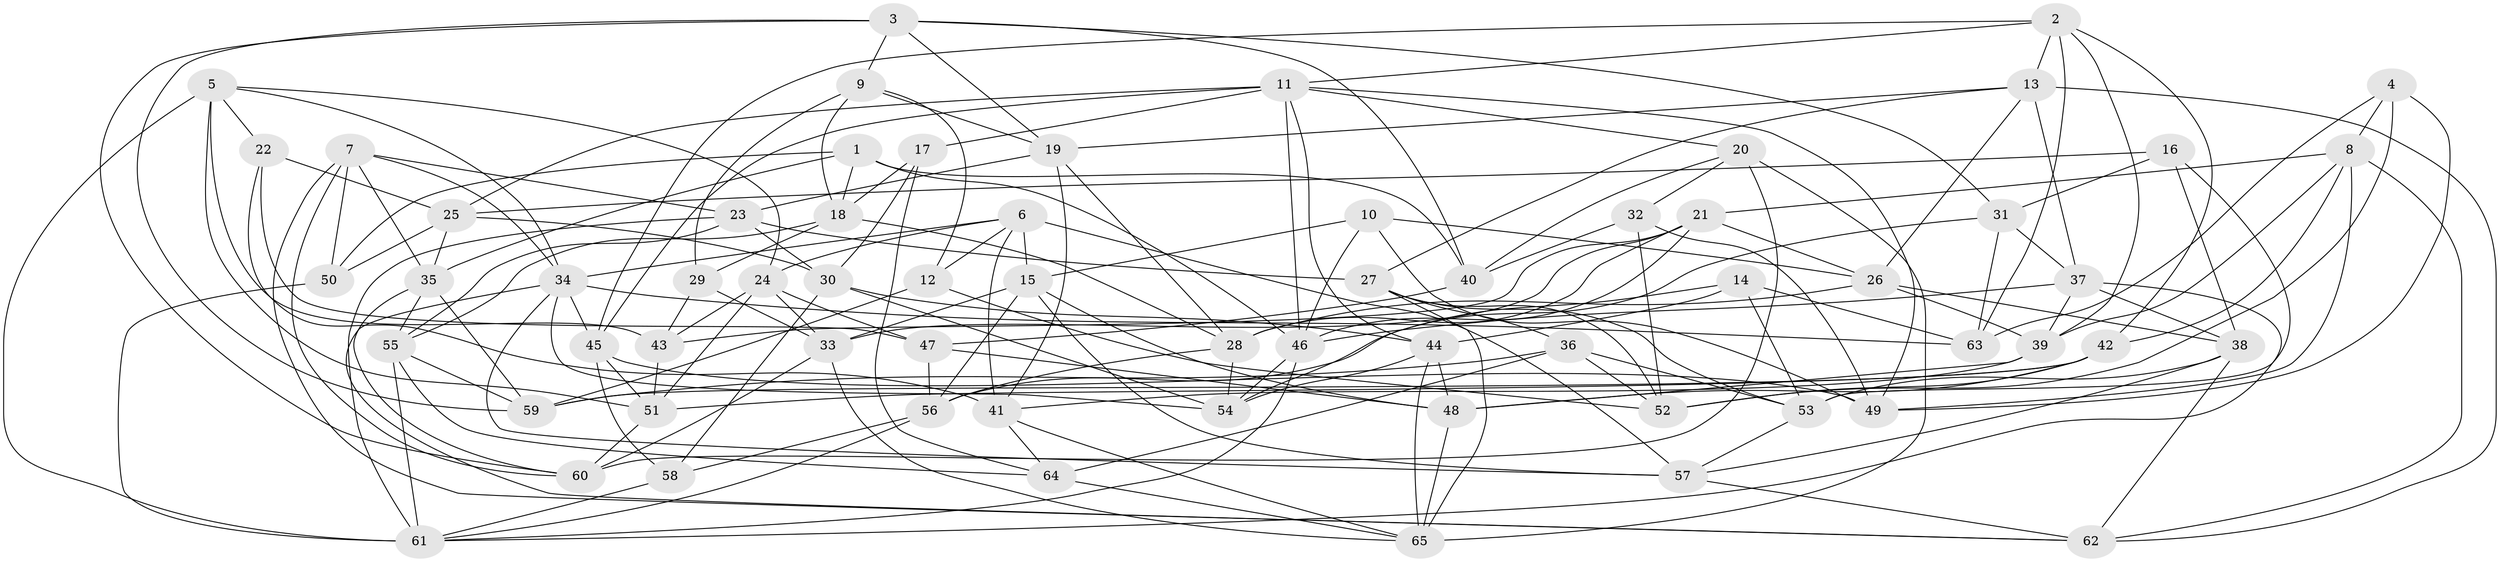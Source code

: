 // original degree distribution, {4: 1.0}
// Generated by graph-tools (version 1.1) at 2025/03/03/09/25 03:03:00]
// undirected, 65 vertices, 183 edges
graph export_dot {
graph [start="1"]
  node [color=gray90,style=filled];
  1;
  2;
  3;
  4;
  5;
  6;
  7;
  8;
  9;
  10;
  11;
  12;
  13;
  14;
  15;
  16;
  17;
  18;
  19;
  20;
  21;
  22;
  23;
  24;
  25;
  26;
  27;
  28;
  29;
  30;
  31;
  32;
  33;
  34;
  35;
  36;
  37;
  38;
  39;
  40;
  41;
  42;
  43;
  44;
  45;
  46;
  47;
  48;
  49;
  50;
  51;
  52;
  53;
  54;
  55;
  56;
  57;
  58;
  59;
  60;
  61;
  62;
  63;
  64;
  65;
  1 -- 18 [weight=1.0];
  1 -- 35 [weight=1.0];
  1 -- 40 [weight=1.0];
  1 -- 46 [weight=2.0];
  1 -- 50 [weight=1.0];
  2 -- 11 [weight=1.0];
  2 -- 13 [weight=1.0];
  2 -- 39 [weight=1.0];
  2 -- 42 [weight=1.0];
  2 -- 45 [weight=1.0];
  2 -- 63 [weight=1.0];
  3 -- 9 [weight=1.0];
  3 -- 19 [weight=1.0];
  3 -- 31 [weight=1.0];
  3 -- 40 [weight=1.0];
  3 -- 59 [weight=1.0];
  3 -- 60 [weight=1.0];
  4 -- 8 [weight=1.0];
  4 -- 49 [weight=1.0];
  4 -- 52 [weight=1.0];
  4 -- 63 [weight=1.0];
  5 -- 22 [weight=1.0];
  5 -- 24 [weight=1.0];
  5 -- 34 [weight=1.0];
  5 -- 43 [weight=1.0];
  5 -- 51 [weight=1.0];
  5 -- 61 [weight=1.0];
  6 -- 12 [weight=1.0];
  6 -- 15 [weight=1.0];
  6 -- 24 [weight=1.0];
  6 -- 34 [weight=1.0];
  6 -- 41 [weight=1.0];
  6 -- 57 [weight=1.0];
  7 -- 23 [weight=1.0];
  7 -- 34 [weight=1.0];
  7 -- 35 [weight=1.0];
  7 -- 50 [weight=1.0];
  7 -- 60 [weight=1.0];
  7 -- 62 [weight=1.0];
  8 -- 21 [weight=1.0];
  8 -- 39 [weight=1.0];
  8 -- 42 [weight=1.0];
  8 -- 49 [weight=1.0];
  8 -- 62 [weight=1.0];
  9 -- 12 [weight=1.0];
  9 -- 18 [weight=1.0];
  9 -- 19 [weight=1.0];
  9 -- 29 [weight=2.0];
  10 -- 15 [weight=1.0];
  10 -- 26 [weight=1.0];
  10 -- 46 [weight=1.0];
  10 -- 49 [weight=1.0];
  11 -- 17 [weight=1.0];
  11 -- 20 [weight=1.0];
  11 -- 25 [weight=1.0];
  11 -- 44 [weight=1.0];
  11 -- 45 [weight=1.0];
  11 -- 46 [weight=1.0];
  11 -- 49 [weight=1.0];
  12 -- 52 [weight=1.0];
  12 -- 59 [weight=1.0];
  13 -- 19 [weight=1.0];
  13 -- 26 [weight=1.0];
  13 -- 27 [weight=1.0];
  13 -- 37 [weight=1.0];
  13 -- 62 [weight=1.0];
  14 -- 44 [weight=1.0];
  14 -- 53 [weight=1.0];
  14 -- 56 [weight=1.0];
  14 -- 63 [weight=1.0];
  15 -- 33 [weight=1.0];
  15 -- 48 [weight=1.0];
  15 -- 56 [weight=1.0];
  15 -- 57 [weight=1.0];
  16 -- 25 [weight=1.0];
  16 -- 31 [weight=1.0];
  16 -- 38 [weight=1.0];
  16 -- 53 [weight=1.0];
  17 -- 18 [weight=1.0];
  17 -- 30 [weight=1.0];
  17 -- 64 [weight=1.0];
  18 -- 28 [weight=1.0];
  18 -- 29 [weight=1.0];
  18 -- 55 [weight=1.0];
  19 -- 23 [weight=1.0];
  19 -- 28 [weight=1.0];
  19 -- 41 [weight=1.0];
  20 -- 32 [weight=1.0];
  20 -- 40 [weight=1.0];
  20 -- 60 [weight=1.0];
  20 -- 65 [weight=2.0];
  21 -- 26 [weight=1.0];
  21 -- 28 [weight=1.0];
  21 -- 33 [weight=1.0];
  21 -- 43 [weight=1.0];
  21 -- 46 [weight=1.0];
  22 -- 25 [weight=1.0];
  22 -- 41 [weight=1.0];
  22 -- 47 [weight=1.0];
  23 -- 27 [weight=1.0];
  23 -- 30 [weight=1.0];
  23 -- 55 [weight=1.0];
  23 -- 61 [weight=1.0];
  24 -- 33 [weight=1.0];
  24 -- 43 [weight=1.0];
  24 -- 47 [weight=1.0];
  24 -- 51 [weight=1.0];
  25 -- 30 [weight=1.0];
  25 -- 35 [weight=1.0];
  25 -- 50 [weight=1.0];
  26 -- 28 [weight=1.0];
  26 -- 38 [weight=1.0];
  26 -- 39 [weight=1.0];
  27 -- 36 [weight=1.0];
  27 -- 52 [weight=1.0];
  27 -- 53 [weight=1.0];
  27 -- 65 [weight=1.0];
  28 -- 54 [weight=1.0];
  28 -- 56 [weight=1.0];
  29 -- 33 [weight=1.0];
  29 -- 43 [weight=2.0];
  30 -- 44 [weight=1.0];
  30 -- 54 [weight=1.0];
  30 -- 58 [weight=1.0];
  31 -- 37 [weight=1.0];
  31 -- 54 [weight=1.0];
  31 -- 63 [weight=2.0];
  32 -- 40 [weight=1.0];
  32 -- 49 [weight=1.0];
  32 -- 52 [weight=1.0];
  33 -- 60 [weight=1.0];
  33 -- 65 [weight=1.0];
  34 -- 45 [weight=1.0];
  34 -- 54 [weight=1.0];
  34 -- 57 [weight=1.0];
  34 -- 62 [weight=1.0];
  34 -- 63 [weight=3.0];
  35 -- 55 [weight=1.0];
  35 -- 59 [weight=1.0];
  35 -- 60 [weight=1.0];
  36 -- 52 [weight=1.0];
  36 -- 53 [weight=1.0];
  36 -- 59 [weight=1.0];
  36 -- 64 [weight=2.0];
  37 -- 38 [weight=1.0];
  37 -- 39 [weight=1.0];
  37 -- 46 [weight=1.0];
  37 -- 61 [weight=1.0];
  38 -- 53 [weight=1.0];
  38 -- 57 [weight=1.0];
  38 -- 62 [weight=1.0];
  39 -- 41 [weight=1.0];
  39 -- 48 [weight=1.0];
  40 -- 47 [weight=2.0];
  41 -- 64 [weight=1.0];
  41 -- 65 [weight=1.0];
  42 -- 48 [weight=1.0];
  42 -- 51 [weight=1.0];
  42 -- 52 [weight=1.0];
  42 -- 59 [weight=1.0];
  43 -- 51 [weight=1.0];
  44 -- 48 [weight=1.0];
  44 -- 54 [weight=1.0];
  44 -- 65 [weight=1.0];
  45 -- 49 [weight=1.0];
  45 -- 51 [weight=1.0];
  45 -- 58 [weight=1.0];
  46 -- 54 [weight=1.0];
  46 -- 61 [weight=1.0];
  47 -- 48 [weight=1.0];
  47 -- 56 [weight=1.0];
  48 -- 65 [weight=1.0];
  50 -- 61 [weight=1.0];
  51 -- 60 [weight=1.0];
  53 -- 57 [weight=1.0];
  55 -- 59 [weight=1.0];
  55 -- 61 [weight=1.0];
  55 -- 64 [weight=1.0];
  56 -- 58 [weight=1.0];
  56 -- 61 [weight=1.0];
  57 -- 62 [weight=1.0];
  58 -- 61 [weight=1.0];
  64 -- 65 [weight=1.0];
}
